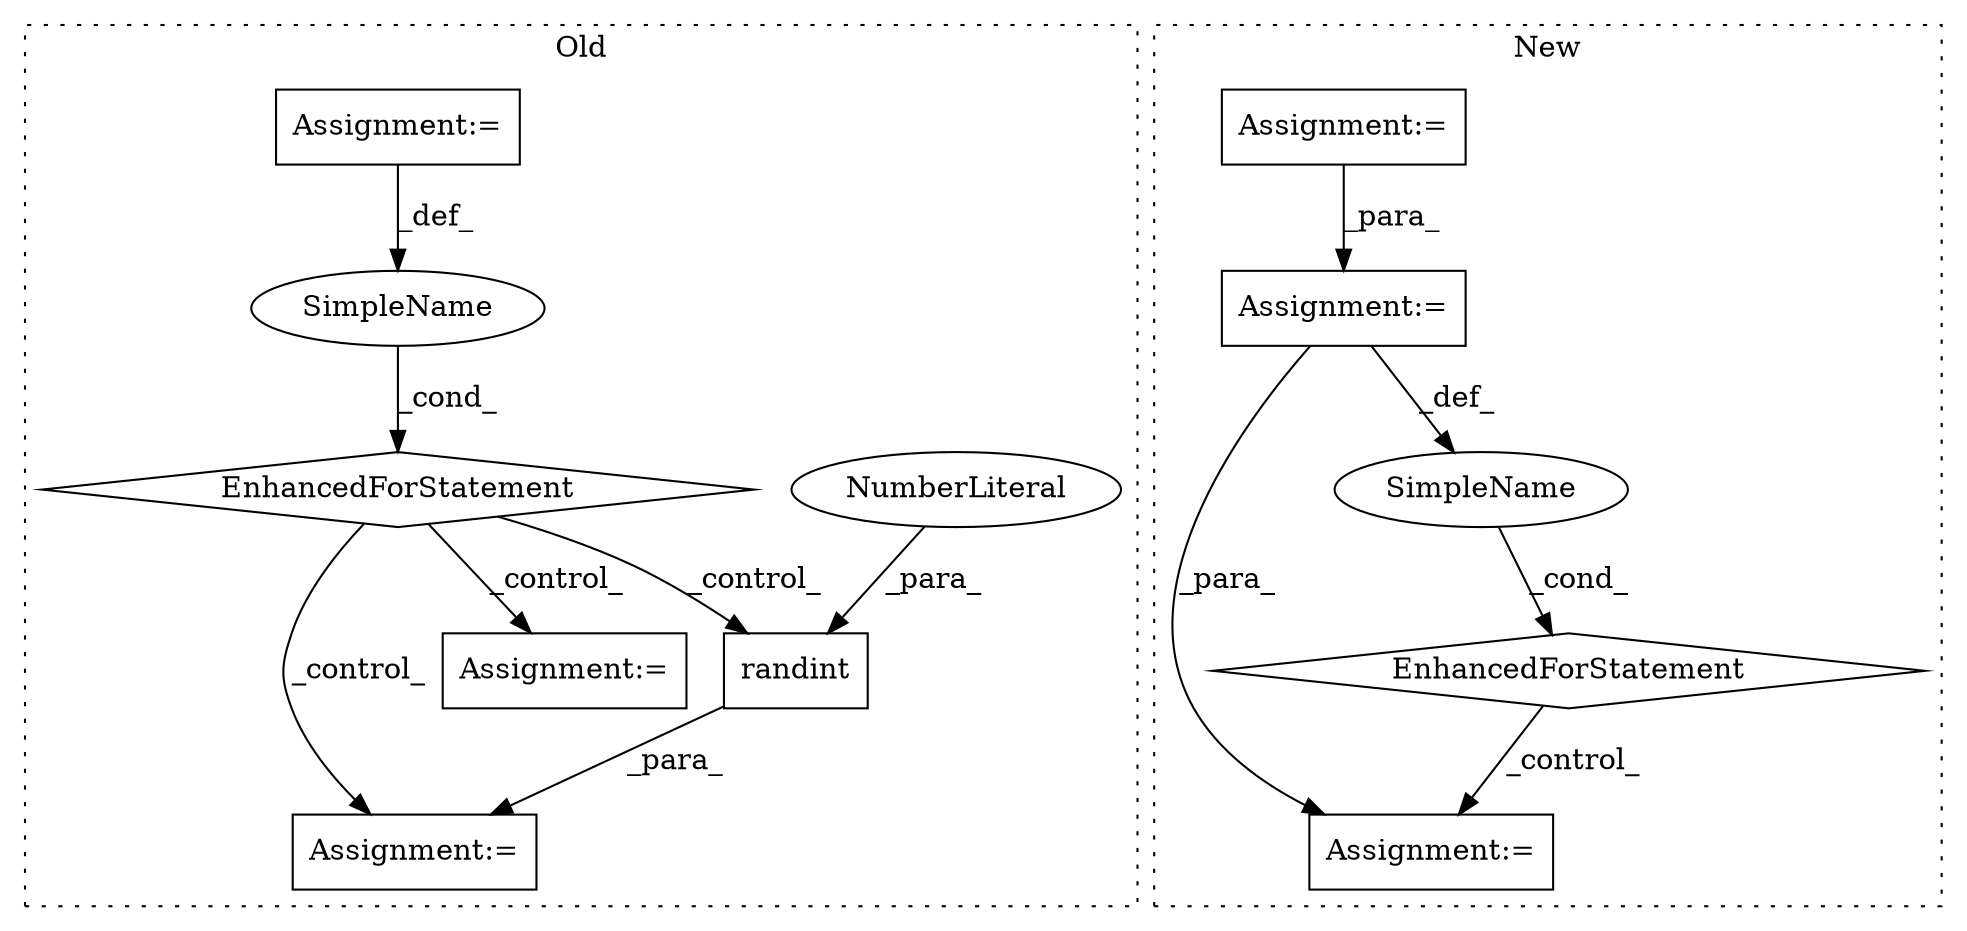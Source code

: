 digraph G {
subgraph cluster0 {
1 [label="randint" a="32" s="435,479" l="8,2" shape="box"];
3 [label="NumberLiteral" a="34" s="443" l="2" shape="ellipse"];
5 [label="Assignment:=" a="7" s="428" l="1" shape="box"];
7 [label="SimpleName" a="42" s="396" l="1" shape="ellipse"];
8 [label="Assignment:=" a="7" s="339,417" l="53,2" shape="box"];
9 [label="Assignment:=" a="7" s="490" l="1" shape="box"];
10 [label="EnhancedForStatement" a="70" s="339,417" l="53,2" shape="diamond"];
label = "Old";
style="dotted";
}
subgraph cluster1 {
2 [label="EnhancedForStatement" a="70" s="360,459" l="53,2" shape="diamond"];
4 [label="Assignment:=" a="7" s="307" l="1" shape="box"];
6 [label="Assignment:=" a="7" s="360,459" l="53,2" shape="box"];
11 [label="Assignment:=" a="7" s="470" l="1" shape="box"];
12 [label="SimpleName" a="42" s="417" l="5" shape="ellipse"];
label = "New";
style="dotted";
}
1 -> 5 [label="_para_"];
2 -> 11 [label="_control_"];
3 -> 1 [label="_para_"];
4 -> 6 [label="_para_"];
6 -> 11 [label="_para_"];
6 -> 12 [label="_def_"];
7 -> 10 [label="_cond_"];
8 -> 7 [label="_def_"];
10 -> 1 [label="_control_"];
10 -> 5 [label="_control_"];
10 -> 9 [label="_control_"];
12 -> 2 [label="_cond_"];
}